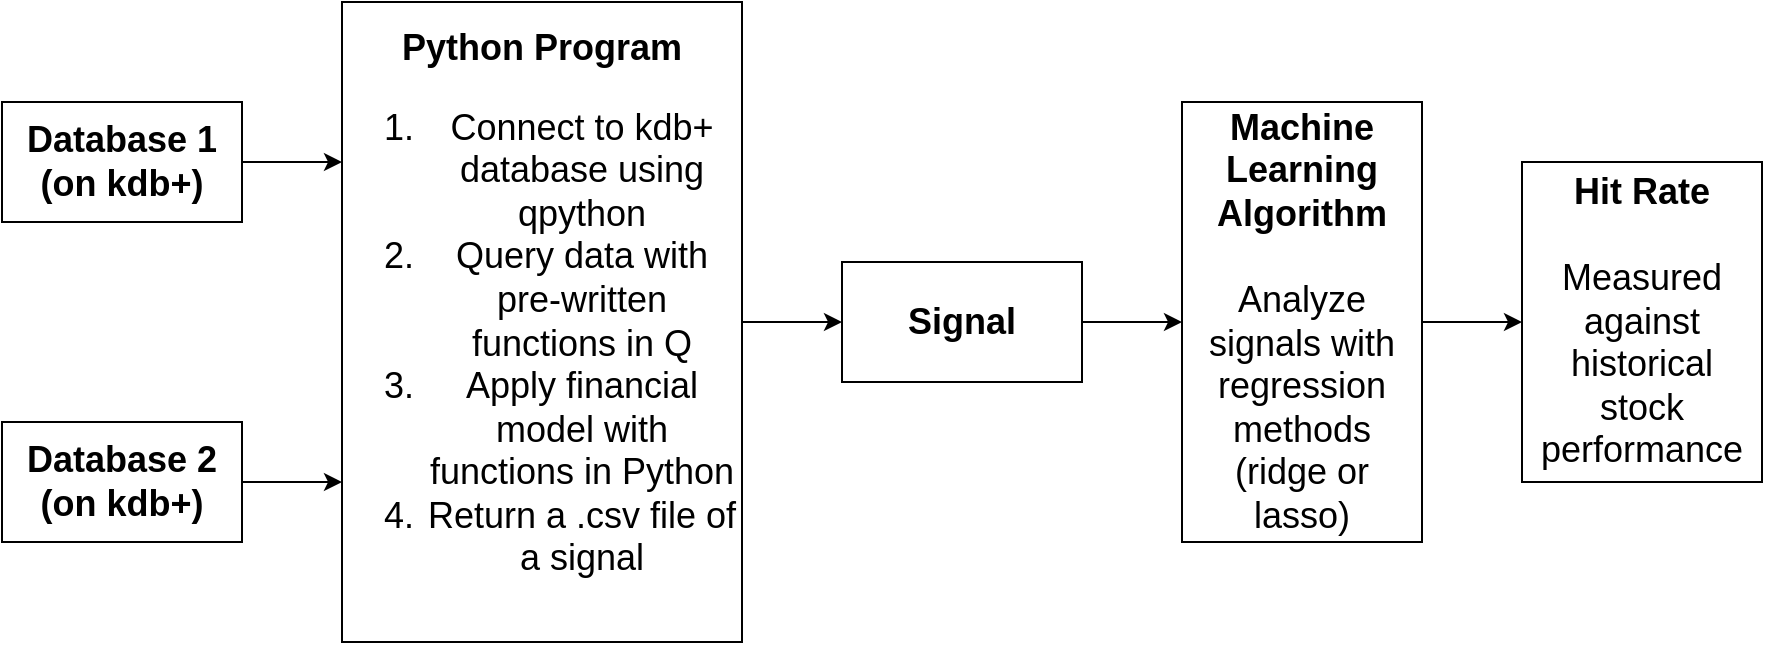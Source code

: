 <mxfile version="12.2.2" type="device" pages="1"><diagram id="B6j___9JrIAZzTqRKkEf" name="Page-1"><mxGraphModel dx="754" dy="468" grid="1" gridSize="10" guides="1" tooltips="1" connect="1" arrows="1" fold="1" page="1" pageScale="1" pageWidth="850" pageHeight="1100" background="#ffffff" math="0" shadow="0"><root><mxCell id="0"/><mxCell id="1" parent="0"/><mxCell id="Hjokd-5I6gHQmP43LsWE-3" value="" style="edgeStyle=orthogonalEdgeStyle;rounded=0;orthogonalLoop=1;jettySize=auto;html=1;entryX=0;entryY=0.25;entryDx=0;entryDy=0;" parent="1" source="Hjokd-5I6gHQmP43LsWE-1" target="Hjokd-5I6gHQmP43LsWE-2" edge="1"><mxGeometry relative="1" as="geometry"/></mxCell><mxCell id="Hjokd-5I6gHQmP43LsWE-1" value="&lt;b style=&quot;font-size: 18px&quot;&gt;Database 1&lt;br&gt;(on kdb+)&lt;/b&gt;" style="rounded=0;whiteSpace=wrap;html=1;" parent="1" vertex="1"><mxGeometry x="20" y="50" width="120" height="60" as="geometry"/></mxCell><mxCell id="Hjokd-5I6gHQmP43LsWE-7" value="" style="edgeStyle=orthogonalEdgeStyle;rounded=0;orthogonalLoop=1;jettySize=auto;html=1;" parent="1" source="Hjokd-5I6gHQmP43LsWE-2" target="Hjokd-5I6gHQmP43LsWE-6" edge="1"><mxGeometry relative="1" as="geometry"/></mxCell><mxCell id="Hjokd-5I6gHQmP43LsWE-2" value="&lt;font style=&quot;font-size: 18px&quot;&gt;&lt;b&gt;Python Program&lt;/b&gt;&lt;br&gt;&lt;/font&gt;&lt;ol style=&quot;font-size: 18px&quot;&gt;&lt;li&gt;&lt;font style=&quot;font-size: 18px&quot;&gt;Connect to kdb+ database using qpython&lt;/font&gt;&lt;/li&gt;&lt;li&gt;&lt;font style=&quot;font-size: 18px&quot;&gt;Query data with pre-written functions in Q&lt;/font&gt;&lt;/li&gt;&lt;li&gt;&lt;font style=&quot;font-size: 18px&quot;&gt;Apply financial model with functions in Python&lt;/font&gt;&lt;/li&gt;&lt;li&gt;&lt;font style=&quot;font-size: 18px&quot;&gt;Return a .csv file of a signal&lt;/font&gt;&lt;/li&gt;&lt;/ol&gt;" style="rounded=0;whiteSpace=wrap;html=1;" parent="1" vertex="1"><mxGeometry x="190" width="200" height="320" as="geometry"/></mxCell><mxCell id="Hjokd-5I6gHQmP43LsWE-10" value="" style="edgeStyle=orthogonalEdgeStyle;rounded=0;orthogonalLoop=1;jettySize=auto;html=1;entryX=0;entryY=0.5;entryDx=0;entryDy=0;" parent="1" source="Hjokd-5I6gHQmP43LsWE-6" target="Hjokd-5I6gHQmP43LsWE-9" edge="1"><mxGeometry relative="1" as="geometry"><mxPoint x="620" y="160" as="targetPoint"/></mxGeometry></mxCell><mxCell id="Hjokd-5I6gHQmP43LsWE-6" value="&lt;b&gt;&lt;font style=&quot;font-size: 18px&quot;&gt;Signal&lt;/font&gt;&lt;/b&gt;" style="rounded=0;whiteSpace=wrap;html=1;" parent="1" vertex="1"><mxGeometry x="440" y="130" width="120" height="60" as="geometry"/></mxCell><mxCell id="Hjokd-5I6gHQmP43LsWE-12" value="" style="edgeStyle=orthogonalEdgeStyle;rounded=0;orthogonalLoop=1;jettySize=auto;html=1;" parent="1" source="Hjokd-5I6gHQmP43LsWE-9" target="Hjokd-5I6gHQmP43LsWE-11" edge="1"><mxGeometry relative="1" as="geometry"/></mxCell><mxCell id="Hjokd-5I6gHQmP43LsWE-9" value="&lt;font style=&quot;font-size: 18px&quot;&gt;&lt;b&gt;Machine Learning Algorithm&lt;br&gt;&lt;/b&gt;&lt;br&gt;Analyze signals with regression methods (ridge or lasso)&lt;/font&gt;" style="rounded=0;whiteSpace=wrap;html=1;align=center;" parent="1" vertex="1"><mxGeometry x="610" y="50" width="120" height="220" as="geometry"/></mxCell><mxCell id="Hjokd-5I6gHQmP43LsWE-11" value="&lt;font style=&quot;font-size: 18px&quot;&gt;&lt;b&gt;Hit Rate&lt;br&gt;&lt;/b&gt;&lt;br&gt;Measured against historical stock performance&lt;br&gt;&lt;/font&gt;" style="rounded=0;whiteSpace=wrap;html=1;align=center;" parent="1" vertex="1"><mxGeometry x="780" y="80" width="120" height="160" as="geometry"/></mxCell><mxCell id="Hjokd-5I6gHQmP43LsWE-5" style="edgeStyle=orthogonalEdgeStyle;rounded=0;orthogonalLoop=1;jettySize=auto;html=1;entryX=0;entryY=0.75;entryDx=0;entryDy=0;" parent="1" source="Hjokd-5I6gHQmP43LsWE-4" target="Hjokd-5I6gHQmP43LsWE-2" edge="1"><mxGeometry relative="1" as="geometry"/></mxCell><mxCell id="Hjokd-5I6gHQmP43LsWE-4" value="&lt;b style=&quot;font-size: 18px&quot;&gt;Database 2&lt;br&gt;(on kdb+)&lt;/b&gt;" style="rounded=0;whiteSpace=wrap;html=1;" parent="1" vertex="1"><mxGeometry x="20" y="210" width="120" height="60" as="geometry"/></mxCell></root></mxGraphModel></diagram></mxfile>